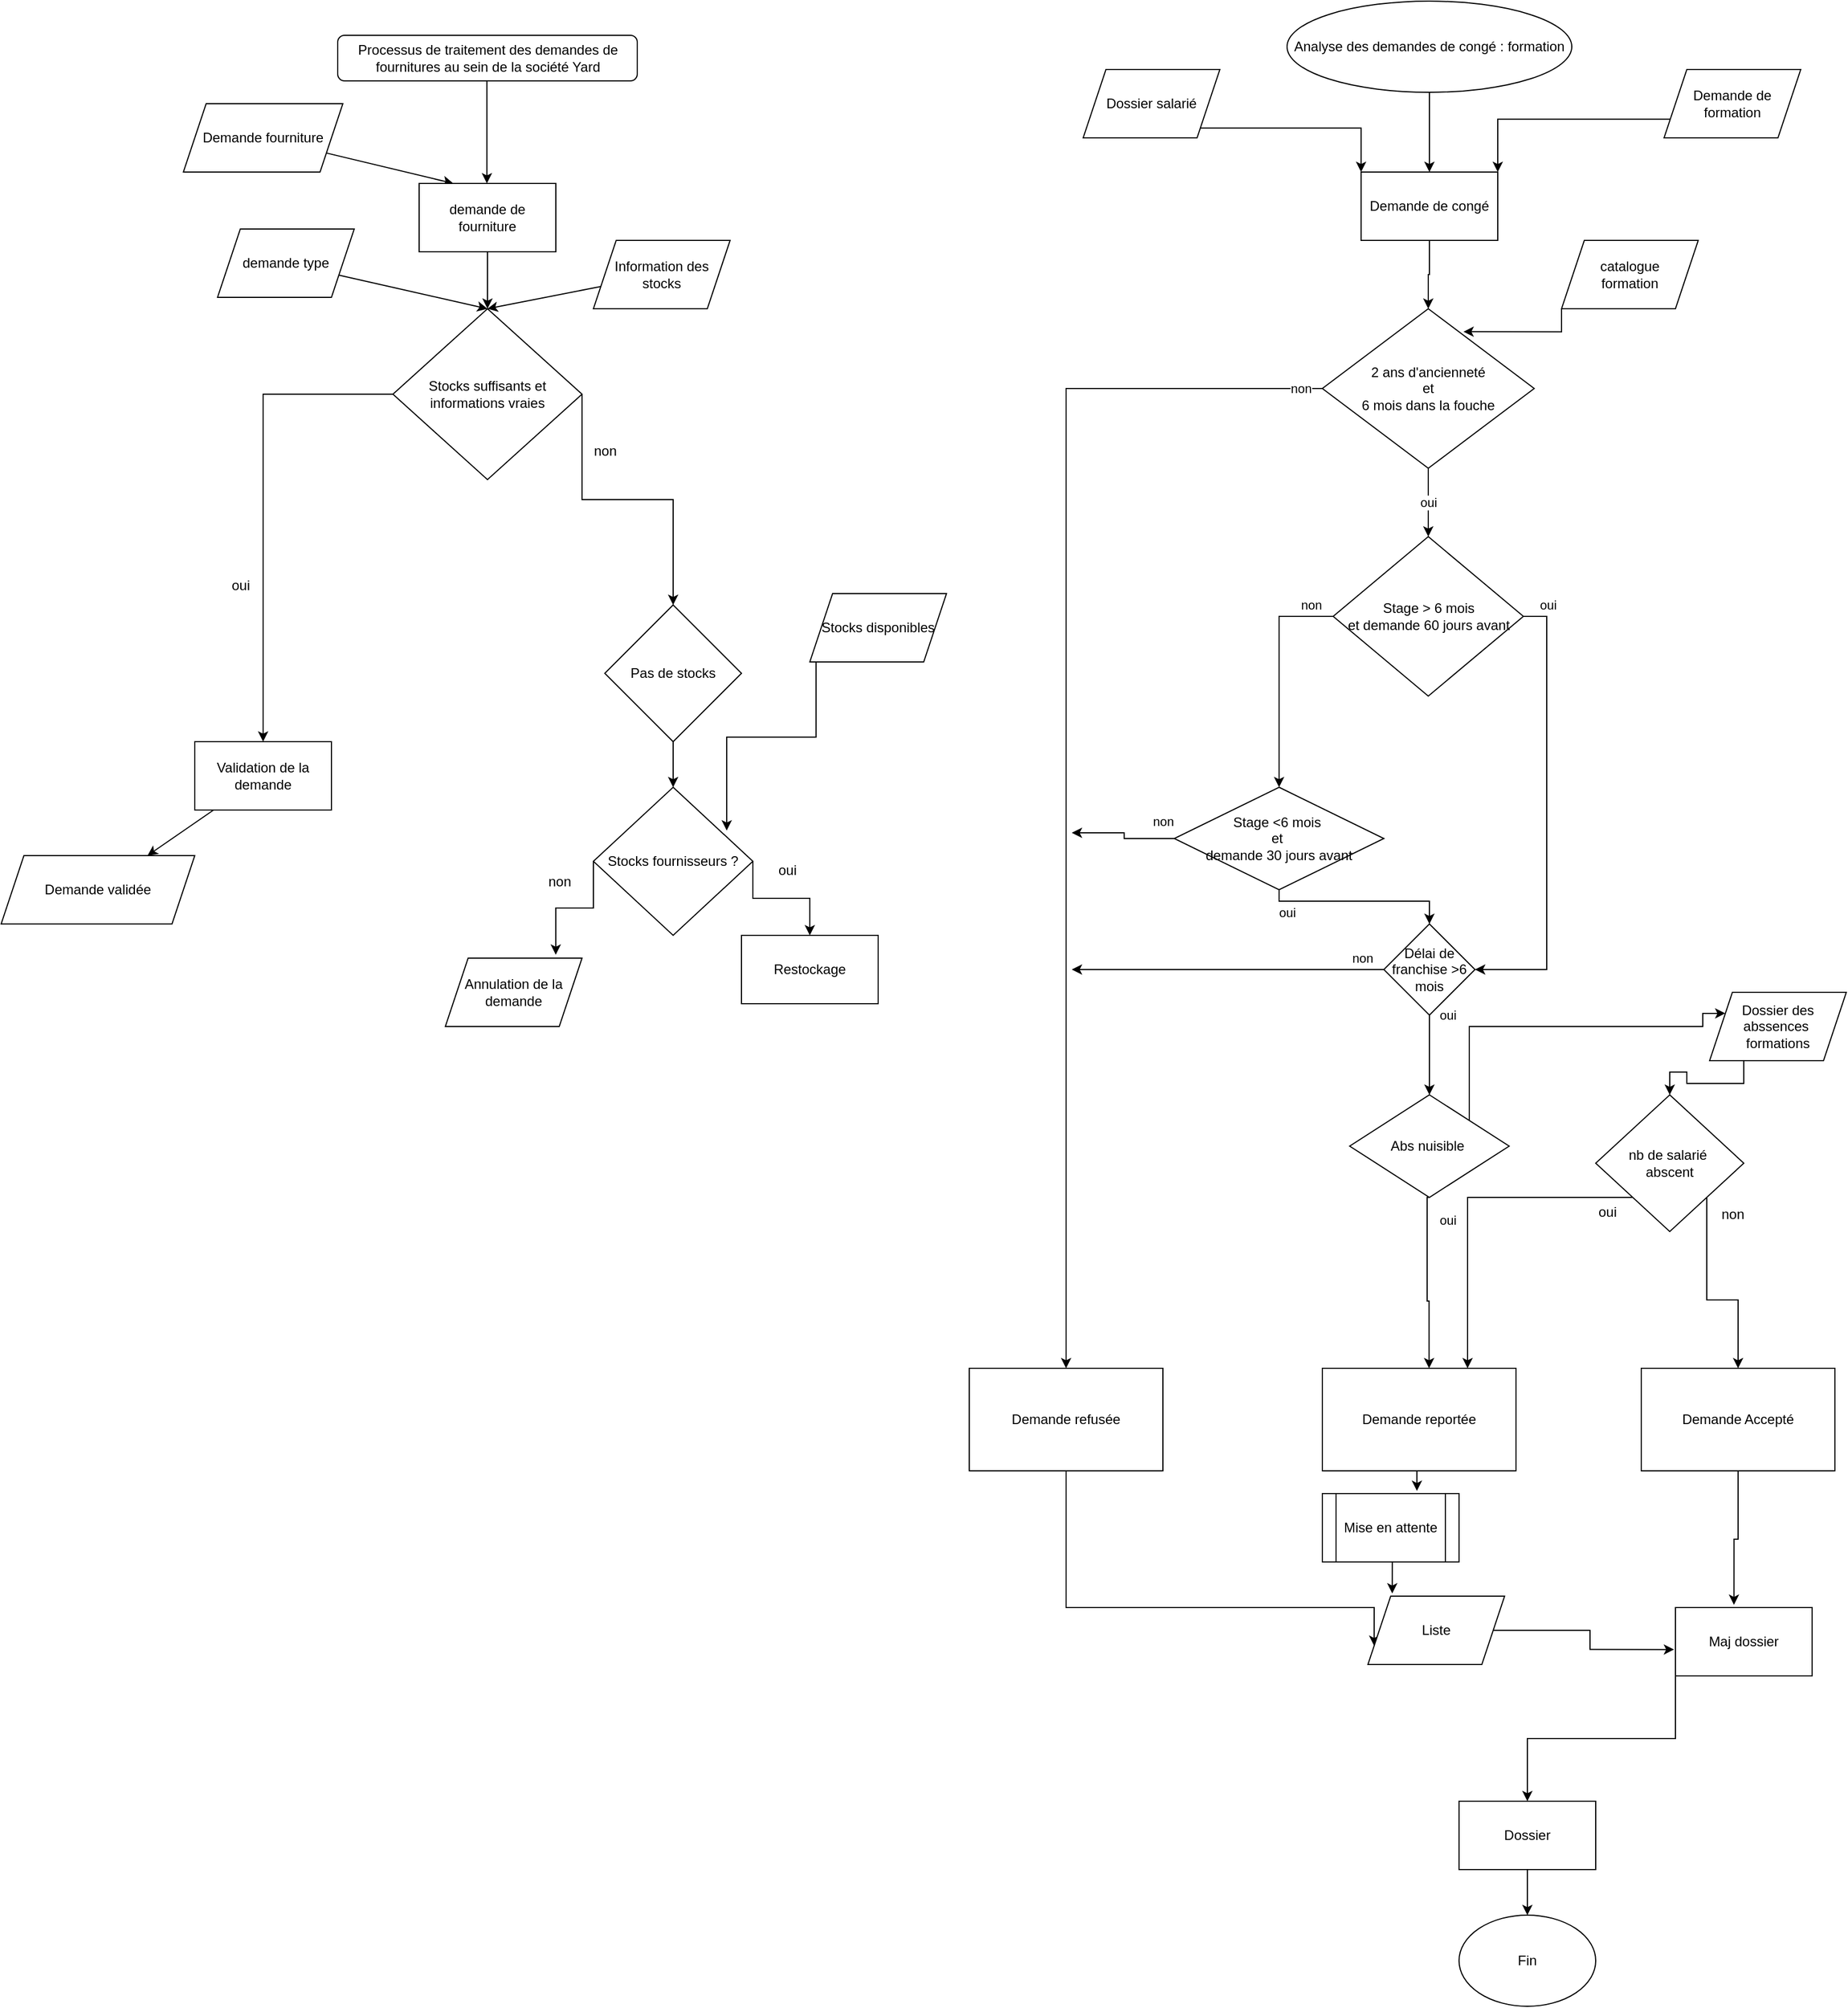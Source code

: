 <mxfile version="24.2.5" type="github">
  <diagram name="Page-1" id="WHO5cMsDMsLjXfPXbsgw">
    <mxGraphModel dx="3168" dy="729" grid="1" gridSize="10" guides="1" tooltips="1" connect="1" arrows="1" fold="1" page="1" pageScale="1" pageWidth="827" pageHeight="1169" math="0" shadow="0">
      <root>
        <mxCell id="0" />
        <mxCell id="1" parent="0" />
        <mxCell id="3_qst0NbUyWHlaPV9hMc-36" style="edgeStyle=orthogonalEdgeStyle;rounded=0;orthogonalLoop=1;jettySize=auto;html=1;entryX=0.5;entryY=0;entryDx=0;entryDy=0;" parent="1" source="3_qst0NbUyWHlaPV9hMc-25" target="3_qst0NbUyWHlaPV9hMc-27" edge="1">
          <mxGeometry relative="1" as="geometry" />
        </mxCell>
        <mxCell id="3_qst0NbUyWHlaPV9hMc-25" value="Analyse des demandes de congé : formation" style="ellipse;whiteSpace=wrap;html=1;" parent="1" vertex="1">
          <mxGeometry x="289" width="250" height="80" as="geometry" />
        </mxCell>
        <mxCell id="3_qst0NbUyWHlaPV9hMc-35" style="edgeStyle=orthogonalEdgeStyle;rounded=0;orthogonalLoop=1;jettySize=auto;html=1;entryX=0.5;entryY=0;entryDx=0;entryDy=0;" parent="1" source="3_qst0NbUyWHlaPV9hMc-27" target="3_qst0NbUyWHlaPV9hMc-29" edge="1">
          <mxGeometry relative="1" as="geometry" />
        </mxCell>
        <mxCell id="3_qst0NbUyWHlaPV9hMc-27" value="Demande de congé" style="rounded=0;whiteSpace=wrap;html=1;" parent="1" vertex="1">
          <mxGeometry x="354" y="150" width="120" height="60" as="geometry" />
        </mxCell>
        <mxCell id="3_qst0NbUyWHlaPV9hMc-34" style="edgeStyle=orthogonalEdgeStyle;rounded=0;orthogonalLoop=1;jettySize=auto;html=1;" parent="1" source="3_qst0NbUyWHlaPV9hMc-29" target="3_qst0NbUyWHlaPV9hMc-32" edge="1">
          <mxGeometry relative="1" as="geometry" />
        </mxCell>
        <mxCell id="3_qst0NbUyWHlaPV9hMc-37" value="non" style="edgeLabel;html=1;align=center;verticalAlign=middle;resizable=0;points=[];" parent="3_qst0NbUyWHlaPV9hMc-34" vertex="1" connectable="0">
          <mxGeometry x="-0.964" relative="1" as="geometry">
            <mxPoint as="offset" />
          </mxGeometry>
        </mxCell>
        <mxCell id="3_qst0NbUyWHlaPV9hMc-39" value="oui" style="edgeStyle=orthogonalEdgeStyle;rounded=0;orthogonalLoop=1;jettySize=auto;html=1;exitX=0.5;exitY=1;exitDx=0;exitDy=0;entryX=0.5;entryY=0;entryDx=0;entryDy=0;" parent="1" source="3_qst0NbUyWHlaPV9hMc-29" target="3_qst0NbUyWHlaPV9hMc-38" edge="1">
          <mxGeometry relative="1" as="geometry" />
        </mxCell>
        <mxCell id="3_qst0NbUyWHlaPV9hMc-29" value="&lt;div&gt;2 ans d&#39;ancienneté&lt;/div&gt;&lt;div&gt;et&lt;/div&gt;&lt;div&gt;6 mois dans la fouche&lt;br&gt;&lt;/div&gt;" style="rhombus;whiteSpace=wrap;html=1;" parent="1" vertex="1">
          <mxGeometry x="320" y="270" width="186" height="140" as="geometry" />
        </mxCell>
        <mxCell id="3_qst0NbUyWHlaPV9hMc-90" style="edgeStyle=orthogonalEdgeStyle;rounded=0;orthogonalLoop=1;jettySize=auto;html=1;exitX=0.5;exitY=1;exitDx=0;exitDy=0;entryX=0;entryY=0.75;entryDx=0;entryDy=0;" parent="1" source="3_qst0NbUyWHlaPV9hMc-32" target="3_qst0NbUyWHlaPV9hMc-79" edge="1">
          <mxGeometry relative="1" as="geometry">
            <Array as="points">
              <mxPoint x="95" y="1410" />
              <mxPoint x="366" y="1410" />
            </Array>
          </mxGeometry>
        </mxCell>
        <mxCell id="3_qst0NbUyWHlaPV9hMc-32" value="Demande refusée" style="rounded=0;whiteSpace=wrap;html=1;" parent="1" vertex="1">
          <mxGeometry x="10" y="1200" width="170" height="90" as="geometry" />
        </mxCell>
        <mxCell id="3_qst0NbUyWHlaPV9hMc-41" value="non" style="edgeStyle=orthogonalEdgeStyle;rounded=0;orthogonalLoop=1;jettySize=auto;html=1;exitX=0;exitY=0.5;exitDx=0;exitDy=0;entryX=0.5;entryY=0;entryDx=0;entryDy=0;" parent="1" source="3_qst0NbUyWHlaPV9hMc-38" target="3_qst0NbUyWHlaPV9hMc-40" edge="1">
          <mxGeometry x="-0.802" y="-10" relative="1" as="geometry">
            <mxPoint as="offset" />
          </mxGeometry>
        </mxCell>
        <mxCell id="3_qst0NbUyWHlaPV9hMc-45" style="edgeStyle=orthogonalEdgeStyle;rounded=0;orthogonalLoop=1;jettySize=auto;html=1;entryX=1;entryY=0.5;entryDx=0;entryDy=0;exitX=1;exitY=0.5;exitDx=0;exitDy=0;" parent="1" source="3_qst0NbUyWHlaPV9hMc-38" target="3_qst0NbUyWHlaPV9hMc-44" edge="1">
          <mxGeometry relative="1" as="geometry">
            <Array as="points">
              <mxPoint x="517" y="540" />
              <mxPoint x="517" y="850" />
            </Array>
          </mxGeometry>
        </mxCell>
        <mxCell id="3_qst0NbUyWHlaPV9hMc-47" value="oui" style="edgeLabel;html=1;align=center;verticalAlign=middle;resizable=0;points=[];" parent="3_qst0NbUyWHlaPV9hMc-45" vertex="1" connectable="0">
          <mxGeometry x="-0.201" y="1" relative="1" as="geometry">
            <mxPoint y="-147" as="offset" />
          </mxGeometry>
        </mxCell>
        <mxCell id="3_qst0NbUyWHlaPV9hMc-38" value="&lt;div&gt;Stage &amp;gt; 6 mois&lt;/div&gt;&lt;div&gt;et demande 60 jours avant&lt;br&gt;&lt;/div&gt;" style="rhombus;whiteSpace=wrap;html=1;" parent="1" vertex="1">
          <mxGeometry x="329.5" y="470" width="167" height="140" as="geometry" />
        </mxCell>
        <mxCell id="3_qst0NbUyWHlaPV9hMc-42" style="edgeStyle=orthogonalEdgeStyle;rounded=0;orthogonalLoop=1;jettySize=auto;html=1;" parent="1" source="3_qst0NbUyWHlaPV9hMc-40" edge="1">
          <mxGeometry relative="1" as="geometry">
            <mxPoint x="100" y="730" as="targetPoint" />
            <Array as="points">
              <mxPoint x="146" y="735" />
              <mxPoint x="146" y="730" />
            </Array>
          </mxGeometry>
        </mxCell>
        <mxCell id="3_qst0NbUyWHlaPV9hMc-43" value="non" style="edgeLabel;html=1;align=center;verticalAlign=middle;resizable=0;points=[];" parent="3_qst0NbUyWHlaPV9hMc-42" vertex="1" connectable="0">
          <mxGeometry x="-0.2" y="3" relative="1" as="geometry">
            <mxPoint x="28" y="-18" as="offset" />
          </mxGeometry>
        </mxCell>
        <mxCell id="3_qst0NbUyWHlaPV9hMc-46" style="edgeStyle=orthogonalEdgeStyle;rounded=0;orthogonalLoop=1;jettySize=auto;html=1;entryX=0.5;entryY=0;entryDx=0;entryDy=0;" parent="1" source="3_qst0NbUyWHlaPV9hMc-40" target="3_qst0NbUyWHlaPV9hMc-44" edge="1">
          <mxGeometry relative="1" as="geometry">
            <Array as="points">
              <mxPoint x="282" y="790" />
              <mxPoint x="414" y="790" />
            </Array>
          </mxGeometry>
        </mxCell>
        <mxCell id="3_qst0NbUyWHlaPV9hMc-48" value="oui" style="edgeLabel;html=1;align=center;verticalAlign=middle;resizable=0;points=[];" parent="3_qst0NbUyWHlaPV9hMc-46" vertex="1" connectable="0">
          <mxGeometry x="0.22" relative="1" as="geometry">
            <mxPoint x="-82" y="10" as="offset" />
          </mxGeometry>
        </mxCell>
        <mxCell id="3_qst0NbUyWHlaPV9hMc-40" value="&lt;div&gt;Stage &amp;lt;6 mois&amp;nbsp;&lt;/div&gt;&lt;div&gt;et&amp;nbsp;&lt;/div&gt;&lt;div&gt;demande 30 jours avant&lt;/div&gt;" style="rhombus;whiteSpace=wrap;html=1;" parent="1" vertex="1">
          <mxGeometry x="190" y="690" width="184" height="90" as="geometry" />
        </mxCell>
        <mxCell id="3_qst0NbUyWHlaPV9hMc-51" style="edgeStyle=orthogonalEdgeStyle;rounded=0;orthogonalLoop=1;jettySize=auto;html=1;exitX=0;exitY=0.5;exitDx=0;exitDy=0;" parent="1" source="3_qst0NbUyWHlaPV9hMc-44" edge="1">
          <mxGeometry relative="1" as="geometry">
            <mxPoint x="100" y="850" as="targetPoint" />
            <mxPoint x="394" y="890" as="sourcePoint" />
            <Array as="points">
              <mxPoint x="140" y="850" />
            </Array>
          </mxGeometry>
        </mxCell>
        <mxCell id="3_qst0NbUyWHlaPV9hMc-52" value="non" style="edgeLabel;html=1;align=center;verticalAlign=middle;resizable=0;points=[];" parent="3_qst0NbUyWHlaPV9hMc-51" vertex="1" connectable="0">
          <mxGeometry x="-0.084" y="-1" relative="1" as="geometry">
            <mxPoint x="106" y="-9" as="offset" />
          </mxGeometry>
        </mxCell>
        <mxCell id="3_qst0NbUyWHlaPV9hMc-55" value="oui" style="edgeStyle=orthogonalEdgeStyle;rounded=0;orthogonalLoop=1;jettySize=auto;html=1;" parent="1" source="3_qst0NbUyWHlaPV9hMc-44" target="3_qst0NbUyWHlaPV9hMc-53" edge="1">
          <mxGeometry x="-1" y="16" relative="1" as="geometry">
            <mxPoint as="offset" />
          </mxGeometry>
        </mxCell>
        <mxCell id="3_qst0NbUyWHlaPV9hMc-44" value="Délai de franchise &amp;gt;6 mois" style="rhombus;whiteSpace=wrap;html=1;" parent="1" vertex="1">
          <mxGeometry x="374" y="810" width="80" height="80" as="geometry" />
        </mxCell>
        <mxCell id="3_qst0NbUyWHlaPV9hMc-71" style="edgeStyle=orthogonalEdgeStyle;rounded=0;orthogonalLoop=1;jettySize=auto;html=1;exitX=1;exitY=0;exitDx=0;exitDy=0;entryX=0;entryY=0.25;entryDx=0;entryDy=0;" parent="1" source="3_qst0NbUyWHlaPV9hMc-53" target="3_qst0NbUyWHlaPV9hMc-69" edge="1">
          <mxGeometry relative="1" as="geometry">
            <Array as="points">
              <mxPoint x="449" y="900" />
              <mxPoint x="654" y="900" />
            </Array>
          </mxGeometry>
        </mxCell>
        <mxCell id="3_qst0NbUyWHlaPV9hMc-53" value="&lt;div&gt;Abs nuisible&amp;nbsp;&lt;/div&gt;" style="rhombus;whiteSpace=wrap;html=1;" parent="1" vertex="1">
          <mxGeometry x="344" y="960" width="140" height="90" as="geometry" />
        </mxCell>
        <mxCell id="3_qst0NbUyWHlaPV9hMc-57" value="Demande Accepté" style="rounded=0;whiteSpace=wrap;html=1;" parent="1" vertex="1">
          <mxGeometry x="600" y="1200" width="170" height="90" as="geometry" />
        </mxCell>
        <mxCell id="3_qst0NbUyWHlaPV9hMc-58" value="Demande reportée" style="rounded=0;whiteSpace=wrap;html=1;" parent="1" vertex="1">
          <mxGeometry x="320" y="1200" width="170" height="90" as="geometry" />
        </mxCell>
        <mxCell id="3_qst0NbUyWHlaPV9hMc-59" style="edgeStyle=orthogonalEdgeStyle;rounded=0;orthogonalLoop=1;jettySize=auto;html=1;entryX=0.563;entryY=-0.002;entryDx=0;entryDy=0;entryPerimeter=0;exitX=0.5;exitY=1;exitDx=0;exitDy=0;" parent="1" source="3_qst0NbUyWHlaPV9hMc-53" edge="1">
          <mxGeometry relative="1" as="geometry">
            <mxPoint x="412" y="1080.18" as="sourcePoint" />
            <mxPoint x="413.71" y="1200" as="targetPoint" />
            <Array as="points">
              <mxPoint x="412" y="1050" />
              <mxPoint x="412" y="1141" />
              <mxPoint x="414" y="1141" />
            </Array>
          </mxGeometry>
        </mxCell>
        <mxCell id="3_qst0NbUyWHlaPV9hMc-61" value="oui" style="edgeLabel;html=1;align=center;verticalAlign=middle;resizable=0;points=[];" parent="3_qst0NbUyWHlaPV9hMc-59" vertex="1" connectable="0">
          <mxGeometry x="-0.261" y="3" relative="1" as="geometry">
            <mxPoint x="15" y="-35" as="offset" />
          </mxGeometry>
        </mxCell>
        <mxCell id="3_qst0NbUyWHlaPV9hMc-64" style="edgeStyle=orthogonalEdgeStyle;rounded=0;orthogonalLoop=1;jettySize=auto;html=1;exitX=1;exitY=1;exitDx=0;exitDy=0;entryX=0;entryY=0;entryDx=0;entryDy=0;" parent="1" source="3_qst0NbUyWHlaPV9hMc-63" target="3_qst0NbUyWHlaPV9hMc-27" edge="1">
          <mxGeometry relative="1" as="geometry" />
        </mxCell>
        <mxCell id="3_qst0NbUyWHlaPV9hMc-63" value="Dossier salarié" style="shape=parallelogram;perimeter=parallelogramPerimeter;whiteSpace=wrap;html=1;fixedSize=1;" parent="1" vertex="1">
          <mxGeometry x="110" y="60" width="120" height="60" as="geometry" />
        </mxCell>
        <mxCell id="3_qst0NbUyWHlaPV9hMc-65" value="&lt;div&gt;Demande de &lt;br&gt;&lt;/div&gt;&lt;div&gt;formation&lt;br&gt;&lt;/div&gt;" style="shape=parallelogram;perimeter=parallelogramPerimeter;whiteSpace=wrap;html=1;fixedSize=1;" parent="1" vertex="1">
          <mxGeometry x="620" y="60" width="120" height="60" as="geometry" />
        </mxCell>
        <mxCell id="3_qst0NbUyWHlaPV9hMc-66" style="edgeStyle=orthogonalEdgeStyle;rounded=0;orthogonalLoop=1;jettySize=auto;html=1;exitX=0;exitY=0.75;exitDx=0;exitDy=0;entryX=1;entryY=0;entryDx=0;entryDy=0;" parent="1" source="3_qst0NbUyWHlaPV9hMc-65" target="3_qst0NbUyWHlaPV9hMc-27" edge="1">
          <mxGeometry relative="1" as="geometry" />
        </mxCell>
        <mxCell id="3_qst0NbUyWHlaPV9hMc-68" style="edgeStyle=orthogonalEdgeStyle;rounded=0;orthogonalLoop=1;jettySize=auto;html=1;exitX=0;exitY=1;exitDx=0;exitDy=0;entryX=0.666;entryY=0.144;entryDx=0;entryDy=0;entryPerimeter=0;" parent="1" source="3_qst0NbUyWHlaPV9hMc-67" target="3_qst0NbUyWHlaPV9hMc-29" edge="1">
          <mxGeometry relative="1" as="geometry" />
        </mxCell>
        <mxCell id="3_qst0NbUyWHlaPV9hMc-67" value="&lt;div&gt;catalogue&lt;/div&gt;&lt;div&gt;formation&lt;br&gt;&lt;/div&gt;" style="shape=parallelogram;perimeter=parallelogramPerimeter;whiteSpace=wrap;html=1;fixedSize=1;" parent="1" vertex="1">
          <mxGeometry x="530" y="210" width="120" height="60" as="geometry" />
        </mxCell>
        <mxCell id="3_qst0NbUyWHlaPV9hMc-73" style="edgeStyle=orthogonalEdgeStyle;rounded=0;orthogonalLoop=1;jettySize=auto;html=1;exitX=0.25;exitY=1;exitDx=0;exitDy=0;" parent="1" source="3_qst0NbUyWHlaPV9hMc-69" target="3_qst0NbUyWHlaPV9hMc-72" edge="1">
          <mxGeometry relative="1" as="geometry" />
        </mxCell>
        <mxCell id="3_qst0NbUyWHlaPV9hMc-69" value="&lt;div&gt;Dossier des abssences&amp;nbsp;&lt;/div&gt;&lt;div&gt;formations&lt;/div&gt;" style="shape=parallelogram;perimeter=parallelogramPerimeter;whiteSpace=wrap;html=1;fixedSize=1;" parent="1" vertex="1">
          <mxGeometry x="660" y="870" width="120" height="60" as="geometry" />
        </mxCell>
        <mxCell id="3_qst0NbUyWHlaPV9hMc-74" style="edgeStyle=orthogonalEdgeStyle;rounded=0;orthogonalLoop=1;jettySize=auto;html=1;exitX=0;exitY=1;exitDx=0;exitDy=0;entryX=0.75;entryY=0;entryDx=0;entryDy=0;" parent="1" source="3_qst0NbUyWHlaPV9hMc-72" target="3_qst0NbUyWHlaPV9hMc-58" edge="1">
          <mxGeometry relative="1" as="geometry" />
        </mxCell>
        <mxCell id="3_qst0NbUyWHlaPV9hMc-75" style="edgeStyle=orthogonalEdgeStyle;rounded=0;orthogonalLoop=1;jettySize=auto;html=1;exitX=1;exitY=1;exitDx=0;exitDy=0;entryX=0.5;entryY=0;entryDx=0;entryDy=0;" parent="1" source="3_qst0NbUyWHlaPV9hMc-72" target="3_qst0NbUyWHlaPV9hMc-57" edge="1">
          <mxGeometry relative="1" as="geometry" />
        </mxCell>
        <mxCell id="3_qst0NbUyWHlaPV9hMc-72" value="&lt;div&gt;nb de salarié&amp;nbsp;&lt;/div&gt;&lt;div&gt;abscent&lt;/div&gt;" style="rhombus;whiteSpace=wrap;html=1;" parent="1" vertex="1">
          <mxGeometry x="560" y="960" width="130" height="120" as="geometry" />
        </mxCell>
        <mxCell id="3_qst0NbUyWHlaPV9hMc-76" value="non" style="text;html=1;align=center;verticalAlign=middle;resizable=0;points=[];autosize=1;strokeColor=none;fillColor=none;" parent="1" vertex="1">
          <mxGeometry x="660" y="1050" width="40" height="30" as="geometry" />
        </mxCell>
        <mxCell id="3_qst0NbUyWHlaPV9hMc-77" value="oui" style="text;html=1;align=center;verticalAlign=middle;resizable=0;points=[];autosize=1;strokeColor=none;fillColor=none;" parent="1" vertex="1">
          <mxGeometry x="550" y="1048" width="40" height="30" as="geometry" />
        </mxCell>
        <mxCell id="3_qst0NbUyWHlaPV9hMc-78" value="Mise en attente" style="shape=process;whiteSpace=wrap;html=1;backgroundOutline=1;" parent="1" vertex="1">
          <mxGeometry x="320" y="1310" width="120" height="60" as="geometry" />
        </mxCell>
        <mxCell id="3_qst0NbUyWHlaPV9hMc-79" value="Liste" style="shape=parallelogram;perimeter=parallelogramPerimeter;whiteSpace=wrap;html=1;fixedSize=1;" parent="1" vertex="1">
          <mxGeometry x="360" y="1400" width="120" height="60" as="geometry" />
        </mxCell>
        <mxCell id="3_qst0NbUyWHlaPV9hMc-88" style="edgeStyle=orthogonalEdgeStyle;rounded=0;orthogonalLoop=1;jettySize=auto;html=1;exitX=0;exitY=1;exitDx=0;exitDy=0;" parent="1" source="3_qst0NbUyWHlaPV9hMc-80" target="3_qst0NbUyWHlaPV9hMc-81" edge="1">
          <mxGeometry relative="1" as="geometry" />
        </mxCell>
        <mxCell id="3_qst0NbUyWHlaPV9hMc-80" value="Maj dossier" style="rounded=0;whiteSpace=wrap;html=1;" parent="1" vertex="1">
          <mxGeometry x="630" y="1410" width="120" height="60" as="geometry" />
        </mxCell>
        <mxCell id="3_qst0NbUyWHlaPV9hMc-89" style="edgeStyle=orthogonalEdgeStyle;rounded=0;orthogonalLoop=1;jettySize=auto;html=1;exitX=0.5;exitY=1;exitDx=0;exitDy=0;entryX=0.5;entryY=0;entryDx=0;entryDy=0;" parent="1" source="3_qst0NbUyWHlaPV9hMc-81" target="3_qst0NbUyWHlaPV9hMc-83" edge="1">
          <mxGeometry relative="1" as="geometry" />
        </mxCell>
        <mxCell id="3_qst0NbUyWHlaPV9hMc-81" value="&lt;div&gt;Dossier&lt;/div&gt;" style="rounded=0;whiteSpace=wrap;html=1;" parent="1" vertex="1">
          <mxGeometry x="440" y="1580" width="120" height="60" as="geometry" />
        </mxCell>
        <mxCell id="3_qst0NbUyWHlaPV9hMc-83" value="Fin" style="ellipse;whiteSpace=wrap;html=1;" parent="1" vertex="1">
          <mxGeometry x="440" y="1680" width="120" height="80" as="geometry" />
        </mxCell>
        <mxCell id="3_qst0NbUyWHlaPV9hMc-84" style="edgeStyle=orthogonalEdgeStyle;rounded=0;orthogonalLoop=1;jettySize=auto;html=1;exitX=0.5;exitY=1;exitDx=0;exitDy=0;entryX=0.692;entryY=-0.039;entryDx=0;entryDy=0;entryPerimeter=0;" parent="1" source="3_qst0NbUyWHlaPV9hMc-58" target="3_qst0NbUyWHlaPV9hMc-78" edge="1">
          <mxGeometry relative="1" as="geometry" />
        </mxCell>
        <mxCell id="3_qst0NbUyWHlaPV9hMc-85" style="edgeStyle=orthogonalEdgeStyle;rounded=0;orthogonalLoop=1;jettySize=auto;html=1;exitX=0.5;exitY=1;exitDx=0;exitDy=0;entryX=0.178;entryY=-0.039;entryDx=0;entryDy=0;entryPerimeter=0;" parent="1" source="3_qst0NbUyWHlaPV9hMc-78" target="3_qst0NbUyWHlaPV9hMc-79" edge="1">
          <mxGeometry relative="1" as="geometry" />
        </mxCell>
        <mxCell id="3_qst0NbUyWHlaPV9hMc-86" style="edgeStyle=orthogonalEdgeStyle;rounded=0;orthogonalLoop=1;jettySize=auto;html=1;exitX=1;exitY=0.5;exitDx=0;exitDy=0;entryX=-0.01;entryY=0.614;entryDx=0;entryDy=0;entryPerimeter=0;" parent="1" source="3_qst0NbUyWHlaPV9hMc-79" target="3_qst0NbUyWHlaPV9hMc-80" edge="1">
          <mxGeometry relative="1" as="geometry" />
        </mxCell>
        <mxCell id="3_qst0NbUyWHlaPV9hMc-87" style="edgeStyle=orthogonalEdgeStyle;rounded=0;orthogonalLoop=1;jettySize=auto;html=1;exitX=0.5;exitY=1;exitDx=0;exitDy=0;entryX=0.428;entryY=-0.039;entryDx=0;entryDy=0;entryPerimeter=0;" parent="1" source="3_qst0NbUyWHlaPV9hMc-57" target="3_qst0NbUyWHlaPV9hMc-80" edge="1">
          <mxGeometry relative="1" as="geometry" />
        </mxCell>
        <mxCell id="oglI9BCuFXkfBV5GbW_k-7" style="edgeStyle=orthogonalEdgeStyle;rounded=0;orthogonalLoop=1;jettySize=auto;html=1;entryX=0.5;entryY=0;entryDx=0;entryDy=0;" edge="1" parent="1" source="oglI9BCuFXkfBV5GbW_k-28">
          <mxGeometry relative="1" as="geometry">
            <mxPoint x="-413.5" y="80" as="sourcePoint" />
            <mxPoint x="-413.5" y="160" as="targetPoint" />
          </mxGeometry>
        </mxCell>
        <mxCell id="oglI9BCuFXkfBV5GbW_k-6" style="rounded=0;orthogonalLoop=1;jettySize=auto;html=1;entryX=0.25;entryY=0;entryDx=0;entryDy=0;" edge="1" parent="1" source="oglI9BCuFXkfBV5GbW_k-3" target="oglI9BCuFXkfBV5GbW_k-26">
          <mxGeometry relative="1" as="geometry">
            <mxPoint x="-470" y="220" as="targetPoint" />
          </mxGeometry>
        </mxCell>
        <mxCell id="oglI9BCuFXkfBV5GbW_k-3" value="Demande fourniture " style="shape=parallelogram;perimeter=parallelogramPerimeter;whiteSpace=wrap;html=1;fixedSize=1;" vertex="1" parent="1">
          <mxGeometry x="-680" y="90" width="140" height="60" as="geometry" />
        </mxCell>
        <mxCell id="oglI9BCuFXkfBV5GbW_k-14" style="rounded=0;orthogonalLoop=1;jettySize=auto;html=1;entryX=0.5;entryY=0;entryDx=0;entryDy=0;" edge="1" parent="1" source="oglI9BCuFXkfBV5GbW_k-13" target="oglI9BCuFXkfBV5GbW_k-15">
          <mxGeometry relative="1" as="geometry">
            <mxPoint x="-354" y="355" as="targetPoint" />
          </mxGeometry>
        </mxCell>
        <mxCell id="oglI9BCuFXkfBV5GbW_k-13" value="Information des stocks" style="shape=parallelogram;perimeter=parallelogramPerimeter;whiteSpace=wrap;html=1;fixedSize=1;" vertex="1" parent="1">
          <mxGeometry x="-320" y="210" width="120" height="60" as="geometry" />
        </mxCell>
        <mxCell id="oglI9BCuFXkfBV5GbW_k-22" style="edgeStyle=orthogonalEdgeStyle;rounded=0;orthogonalLoop=1;jettySize=auto;html=1;exitX=0;exitY=0.5;exitDx=0;exitDy=0;entryX=0.5;entryY=0;entryDx=0;entryDy=0;" edge="1" parent="1" source="oglI9BCuFXkfBV5GbW_k-15" target="oglI9BCuFXkfBV5GbW_k-19">
          <mxGeometry relative="1" as="geometry" />
        </mxCell>
        <mxCell id="oglI9BCuFXkfBV5GbW_k-34" style="edgeStyle=elbowEdgeStyle;rounded=0;orthogonalLoop=1;jettySize=auto;elbow=vertical;html=1;exitX=1;exitY=0.5;exitDx=0;exitDy=0;entryX=0.5;entryY=0;entryDx=0;entryDy=0;" edge="1" parent="1" source="oglI9BCuFXkfBV5GbW_k-15" target="oglI9BCuFXkfBV5GbW_k-29">
          <mxGeometry relative="1" as="geometry">
            <mxPoint x="-330" y="330" as="sourcePoint" />
            <mxPoint x="-118.5" y="427.5" as="targetPoint" />
          </mxGeometry>
        </mxCell>
        <mxCell id="oglI9BCuFXkfBV5GbW_k-15" value="Stocks suffisants et informations vraies" style="rhombus;whiteSpace=wrap;html=1;" vertex="1" parent="1">
          <mxGeometry x="-496" y="270" width="166" height="150" as="geometry" />
        </mxCell>
        <mxCell id="oglI9BCuFXkfBV5GbW_k-18" style="rounded=0;orthogonalLoop=1;jettySize=auto;html=1;entryX=0.5;entryY=0;entryDx=0;entryDy=0;" edge="1" parent="1" source="oglI9BCuFXkfBV5GbW_k-17" target="oglI9BCuFXkfBV5GbW_k-15">
          <mxGeometry relative="1" as="geometry">
            <mxPoint x="-474" y="355" as="targetPoint" />
          </mxGeometry>
        </mxCell>
        <mxCell id="oglI9BCuFXkfBV5GbW_k-17" value="demande type" style="shape=parallelogram;perimeter=parallelogramPerimeter;whiteSpace=wrap;html=1;fixedSize=1;" vertex="1" parent="1">
          <mxGeometry x="-650" y="200" width="120" height="60" as="geometry" />
        </mxCell>
        <mxCell id="oglI9BCuFXkfBV5GbW_k-25" style="rounded=0;orthogonalLoop=1;jettySize=auto;html=1;" edge="1" parent="1" source="oglI9BCuFXkfBV5GbW_k-19" target="oglI9BCuFXkfBV5GbW_k-23">
          <mxGeometry relative="1" as="geometry" />
        </mxCell>
        <mxCell id="oglI9BCuFXkfBV5GbW_k-19" value="Validation de la demande" style="rounded=0;whiteSpace=wrap;html=1;" vertex="1" parent="1">
          <mxGeometry x="-670" y="650" width="120" height="60" as="geometry" />
        </mxCell>
        <mxCell id="oglI9BCuFXkfBV5GbW_k-21" value="oui" style="text;html=1;align=center;verticalAlign=middle;resizable=0;points=[];autosize=1;strokeColor=none;fillColor=none;" vertex="1" parent="1">
          <mxGeometry x="-650" y="498" width="40" height="30" as="geometry" />
        </mxCell>
        <mxCell id="oglI9BCuFXkfBV5GbW_k-23" value="Demande validée" style="shape=parallelogram;perimeter=parallelogramPerimeter;whiteSpace=wrap;html=1;fixedSize=1;" vertex="1" parent="1">
          <mxGeometry x="-840" y="750" width="170" height="60" as="geometry" />
        </mxCell>
        <mxCell id="oglI9BCuFXkfBV5GbW_k-27" style="edgeStyle=orthogonalEdgeStyle;rounded=0;orthogonalLoop=1;jettySize=auto;html=1;" edge="1" parent="1" source="oglI9BCuFXkfBV5GbW_k-26" target="oglI9BCuFXkfBV5GbW_k-15">
          <mxGeometry relative="1" as="geometry" />
        </mxCell>
        <mxCell id="oglI9BCuFXkfBV5GbW_k-26" value="demande de fourniture" style="rounded=0;whiteSpace=wrap;html=1;" vertex="1" parent="1">
          <mxGeometry x="-473" y="160" width="120" height="60" as="geometry" />
        </mxCell>
        <mxCell id="oglI9BCuFXkfBV5GbW_k-28" value="Processus de traitement des demandes de fournitures au sein de la société Yard" style="rounded=1;whiteSpace=wrap;html=1;" vertex="1" parent="1">
          <mxGeometry x="-544.5" y="30" width="263" height="40" as="geometry" />
        </mxCell>
        <mxCell id="oglI9BCuFXkfBV5GbW_k-38" style="edgeStyle=elbowEdgeStyle;rounded=0;orthogonalLoop=1;jettySize=auto;elbow=vertical;html=1;exitX=0.5;exitY=1;exitDx=0;exitDy=0;entryX=0.5;entryY=0;entryDx=0;entryDy=0;" edge="1" parent="1" source="oglI9BCuFXkfBV5GbW_k-29" target="oglI9BCuFXkfBV5GbW_k-37">
          <mxGeometry relative="1" as="geometry" />
        </mxCell>
        <mxCell id="oglI9BCuFXkfBV5GbW_k-29" value="Pas de stocks" style="rhombus;whiteSpace=wrap;html=1;" vertex="1" parent="1">
          <mxGeometry x="-310" y="530" width="120" height="120" as="geometry" />
        </mxCell>
        <mxCell id="oglI9BCuFXkfBV5GbW_k-32" value="non" style="text;html=1;align=center;verticalAlign=middle;resizable=0;points=[];autosize=1;strokeColor=none;fillColor=none;" vertex="1" parent="1">
          <mxGeometry x="-330" y="380" width="40" height="30" as="geometry" />
        </mxCell>
        <mxCell id="oglI9BCuFXkfBV5GbW_k-36" style="edgeStyle=elbowEdgeStyle;rounded=0;orthogonalLoop=1;jettySize=auto;elbow=vertical;html=1;entryX=0.836;entryY=0.292;entryDx=0;entryDy=0;exitX=0;exitY=0.75;exitDx=0;exitDy=0;entryPerimeter=0;" edge="1" parent="1" source="oglI9BCuFXkfBV5GbW_k-35" target="oglI9BCuFXkfBV5GbW_k-37">
          <mxGeometry relative="1" as="geometry" />
        </mxCell>
        <mxCell id="oglI9BCuFXkfBV5GbW_k-35" value="Stocks disponibles" style="shape=parallelogram;perimeter=parallelogramPerimeter;whiteSpace=wrap;html=1;fixedSize=1;" vertex="1" parent="1">
          <mxGeometry x="-130" y="520" width="120" height="60" as="geometry" />
        </mxCell>
        <mxCell id="oglI9BCuFXkfBV5GbW_k-39" style="edgeStyle=elbowEdgeStyle;rounded=0;orthogonalLoop=1;jettySize=auto;elbow=vertical;html=1;exitX=1;exitY=0.5;exitDx=0;exitDy=0;" edge="1" parent="1" source="oglI9BCuFXkfBV5GbW_k-37">
          <mxGeometry relative="1" as="geometry">
            <mxPoint x="-130" y="820" as="targetPoint" />
          </mxGeometry>
        </mxCell>
        <mxCell id="oglI9BCuFXkfBV5GbW_k-41" style="edgeStyle=elbowEdgeStyle;rounded=0;orthogonalLoop=1;jettySize=auto;elbow=vertical;html=1;exitX=0;exitY=0.5;exitDx=0;exitDy=0;entryX=0.808;entryY=-0.05;entryDx=0;entryDy=0;entryPerimeter=0;" edge="1" parent="1" source="oglI9BCuFXkfBV5GbW_k-37" target="oglI9BCuFXkfBV5GbW_k-45">
          <mxGeometry relative="1" as="geometry">
            <mxPoint x="-350" y="830" as="targetPoint" />
          </mxGeometry>
        </mxCell>
        <mxCell id="oglI9BCuFXkfBV5GbW_k-37" value="Stocks fournisseurs ?" style="rhombus;whiteSpace=wrap;html=1;" vertex="1" parent="1">
          <mxGeometry x="-320" y="690" width="140" height="130" as="geometry" />
        </mxCell>
        <mxCell id="oglI9BCuFXkfBV5GbW_k-40" value="oui" style="text;html=1;align=center;verticalAlign=middle;resizable=0;points=[];autosize=1;strokeColor=none;fillColor=none;" vertex="1" parent="1">
          <mxGeometry x="-170" y="748" width="40" height="30" as="geometry" />
        </mxCell>
        <mxCell id="oglI9BCuFXkfBV5GbW_k-42" value="non" style="text;html=1;align=center;verticalAlign=middle;resizable=0;points=[];autosize=1;strokeColor=none;fillColor=none;" vertex="1" parent="1">
          <mxGeometry x="-370" y="758" width="40" height="30" as="geometry" />
        </mxCell>
        <mxCell id="oglI9BCuFXkfBV5GbW_k-45" value="Annulation de la demande" style="shape=parallelogram;perimeter=parallelogramPerimeter;whiteSpace=wrap;html=1;fixedSize=1;" vertex="1" parent="1">
          <mxGeometry x="-450" y="840" width="120" height="60" as="geometry" />
        </mxCell>
        <mxCell id="oglI9BCuFXkfBV5GbW_k-46" value="Restockage" style="rounded=0;whiteSpace=wrap;html=1;" vertex="1" parent="1">
          <mxGeometry x="-190" y="820" width="120" height="60" as="geometry" />
        </mxCell>
      </root>
    </mxGraphModel>
  </diagram>
</mxfile>
